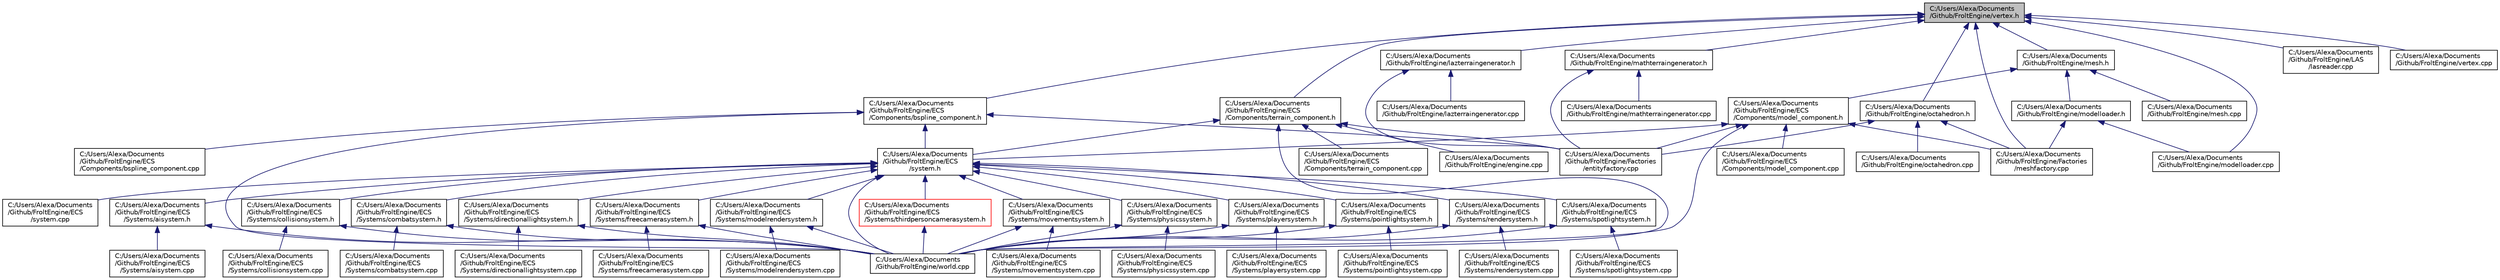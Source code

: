 digraph "C:/Users/Alexa/Documents/Github/FroltEngine/vertex.h"
{
  edge [fontname="Helvetica",fontsize="10",labelfontname="Helvetica",labelfontsize="10"];
  node [fontname="Helvetica",fontsize="10",shape=record];
  Node18 [label="C:/Users/Alexa/Documents\l/Github/FroltEngine/vertex.h",height=0.2,width=0.4,color="black", fillcolor="grey75", style="filled", fontcolor="black"];
  Node18 -> Node19 [dir="back",color="midnightblue",fontsize="10",style="solid",fontname="Helvetica"];
  Node19 [label="C:/Users/Alexa/Documents\l/Github/FroltEngine/ECS\l/Components/bspline_component.h",height=0.2,width=0.4,color="black", fillcolor="white", style="filled",URL="$bspline__component_8h.html"];
  Node19 -> Node20 [dir="back",color="midnightblue",fontsize="10",style="solid",fontname="Helvetica"];
  Node20 [label="C:/Users/Alexa/Documents\l/Github/FroltEngine/ECS\l/Components/bspline_component.cpp",height=0.2,width=0.4,color="black", fillcolor="white", style="filled",URL="$bspline__component_8cpp.html"];
  Node19 -> Node21 [dir="back",color="midnightblue",fontsize="10",style="solid",fontname="Helvetica"];
  Node21 [label="C:/Users/Alexa/Documents\l/Github/FroltEngine/ECS\l/system.h",height=0.2,width=0.4,color="black", fillcolor="white", style="filled",URL="$system_8h.html"];
  Node21 -> Node22 [dir="back",color="midnightblue",fontsize="10",style="solid",fontname="Helvetica"];
  Node22 [label="C:/Users/Alexa/Documents\l/Github/FroltEngine/ECS\l/system.cpp",height=0.2,width=0.4,color="black", fillcolor="white", style="filled",URL="$system_8cpp.html"];
  Node21 -> Node23 [dir="back",color="midnightblue",fontsize="10",style="solid",fontname="Helvetica"];
  Node23 [label="C:/Users/Alexa/Documents\l/Github/FroltEngine/ECS\l/Systems/aisystem.h",height=0.2,width=0.4,color="black", fillcolor="white", style="filled",URL="$aisystem_8h.html"];
  Node23 -> Node24 [dir="back",color="midnightblue",fontsize="10",style="solid",fontname="Helvetica"];
  Node24 [label="C:/Users/Alexa/Documents\l/Github/FroltEngine/ECS\l/Systems/aisystem.cpp",height=0.2,width=0.4,color="black", fillcolor="white", style="filled",URL="$aisystem_8cpp.html"];
  Node23 -> Node25 [dir="back",color="midnightblue",fontsize="10",style="solid",fontname="Helvetica"];
  Node25 [label="C:/Users/Alexa/Documents\l/Github/FroltEngine/world.cpp",height=0.2,width=0.4,color="black", fillcolor="white", style="filled",URL="$world_8cpp.html"];
  Node21 -> Node26 [dir="back",color="midnightblue",fontsize="10",style="solid",fontname="Helvetica"];
  Node26 [label="C:/Users/Alexa/Documents\l/Github/FroltEngine/ECS\l/Systems/collisionsystem.h",height=0.2,width=0.4,color="black", fillcolor="white", style="filled",URL="$collisionsystem_8h.html"];
  Node26 -> Node27 [dir="back",color="midnightblue",fontsize="10",style="solid",fontname="Helvetica"];
  Node27 [label="C:/Users/Alexa/Documents\l/Github/FroltEngine/ECS\l/Systems/collisionsystem.cpp",height=0.2,width=0.4,color="black", fillcolor="white", style="filled",URL="$collisionsystem_8cpp.html"];
  Node26 -> Node25 [dir="back",color="midnightblue",fontsize="10",style="solid",fontname="Helvetica"];
  Node21 -> Node28 [dir="back",color="midnightblue",fontsize="10",style="solid",fontname="Helvetica"];
  Node28 [label="C:/Users/Alexa/Documents\l/Github/FroltEngine/ECS\l/Systems/combatsystem.h",height=0.2,width=0.4,color="black", fillcolor="white", style="filled",URL="$combatsystem_8h.html"];
  Node28 -> Node29 [dir="back",color="midnightblue",fontsize="10",style="solid",fontname="Helvetica"];
  Node29 [label="C:/Users/Alexa/Documents\l/Github/FroltEngine/ECS\l/Systems/combatsystem.cpp",height=0.2,width=0.4,color="black", fillcolor="white", style="filled",URL="$combatsystem_8cpp.html"];
  Node28 -> Node25 [dir="back",color="midnightblue",fontsize="10",style="solid",fontname="Helvetica"];
  Node21 -> Node30 [dir="back",color="midnightblue",fontsize="10",style="solid",fontname="Helvetica"];
  Node30 [label="C:/Users/Alexa/Documents\l/Github/FroltEngine/ECS\l/Systems/directionallightsystem.h",height=0.2,width=0.4,color="black", fillcolor="white", style="filled",URL="$directionallightsystem_8h.html"];
  Node30 -> Node31 [dir="back",color="midnightblue",fontsize="10",style="solid",fontname="Helvetica"];
  Node31 [label="C:/Users/Alexa/Documents\l/Github/FroltEngine/ECS\l/Systems/directionallightsystem.cpp",height=0.2,width=0.4,color="black", fillcolor="white", style="filled",URL="$directionallightsystem_8cpp.html"];
  Node30 -> Node25 [dir="back",color="midnightblue",fontsize="10",style="solid",fontname="Helvetica"];
  Node21 -> Node32 [dir="back",color="midnightblue",fontsize="10",style="solid",fontname="Helvetica"];
  Node32 [label="C:/Users/Alexa/Documents\l/Github/FroltEngine/ECS\l/Systems/freecamerasystem.h",height=0.2,width=0.4,color="black", fillcolor="white", style="filled",URL="$freecamerasystem_8h.html"];
  Node32 -> Node33 [dir="back",color="midnightblue",fontsize="10",style="solid",fontname="Helvetica"];
  Node33 [label="C:/Users/Alexa/Documents\l/Github/FroltEngine/ECS\l/Systems/freecamerasystem.cpp",height=0.2,width=0.4,color="black", fillcolor="white", style="filled",URL="$freecamerasystem_8cpp.html"];
  Node32 -> Node25 [dir="back",color="midnightblue",fontsize="10",style="solid",fontname="Helvetica"];
  Node21 -> Node34 [dir="back",color="midnightblue",fontsize="10",style="solid",fontname="Helvetica"];
  Node34 [label="C:/Users/Alexa/Documents\l/Github/FroltEngine/ECS\l/Systems/modelrendersystem.h",height=0.2,width=0.4,color="black", fillcolor="white", style="filled",URL="$modelrendersystem_8h.html"];
  Node34 -> Node35 [dir="back",color="midnightblue",fontsize="10",style="solid",fontname="Helvetica"];
  Node35 [label="C:/Users/Alexa/Documents\l/Github/FroltEngine/ECS\l/Systems/modelrendersystem.cpp",height=0.2,width=0.4,color="black", fillcolor="white", style="filled",URL="$modelrendersystem_8cpp.html"];
  Node34 -> Node25 [dir="back",color="midnightblue",fontsize="10",style="solid",fontname="Helvetica"];
  Node21 -> Node36 [dir="back",color="midnightblue",fontsize="10",style="solid",fontname="Helvetica"];
  Node36 [label="C:/Users/Alexa/Documents\l/Github/FroltEngine/ECS\l/Systems/movementsystem.h",height=0.2,width=0.4,color="black", fillcolor="white", style="filled",URL="$movementsystem_8h.html"];
  Node36 -> Node37 [dir="back",color="midnightblue",fontsize="10",style="solid",fontname="Helvetica"];
  Node37 [label="C:/Users/Alexa/Documents\l/Github/FroltEngine/ECS\l/Systems/movementsystem.cpp",height=0.2,width=0.4,color="black", fillcolor="white", style="filled",URL="$movementsystem_8cpp.html"];
  Node36 -> Node25 [dir="back",color="midnightblue",fontsize="10",style="solid",fontname="Helvetica"];
  Node21 -> Node38 [dir="back",color="midnightblue",fontsize="10",style="solid",fontname="Helvetica"];
  Node38 [label="C:/Users/Alexa/Documents\l/Github/FroltEngine/ECS\l/Systems/physicssystem.h",height=0.2,width=0.4,color="black", fillcolor="white", style="filled",URL="$physicssystem_8h.html"];
  Node38 -> Node39 [dir="back",color="midnightblue",fontsize="10",style="solid",fontname="Helvetica"];
  Node39 [label="C:/Users/Alexa/Documents\l/Github/FroltEngine/ECS\l/Systems/physicssystem.cpp",height=0.2,width=0.4,color="black", fillcolor="white", style="filled",URL="$physicssystem_8cpp.html"];
  Node38 -> Node25 [dir="back",color="midnightblue",fontsize="10",style="solid",fontname="Helvetica"];
  Node21 -> Node40 [dir="back",color="midnightblue",fontsize="10",style="solid",fontname="Helvetica"];
  Node40 [label="C:/Users/Alexa/Documents\l/Github/FroltEngine/ECS\l/Systems/playersystem.h",height=0.2,width=0.4,color="black", fillcolor="white", style="filled",URL="$playersystem_8h.html"];
  Node40 -> Node41 [dir="back",color="midnightblue",fontsize="10",style="solid",fontname="Helvetica"];
  Node41 [label="C:/Users/Alexa/Documents\l/Github/FroltEngine/ECS\l/Systems/playersystem.cpp",height=0.2,width=0.4,color="black", fillcolor="white", style="filled",URL="$playersystem_8cpp.html"];
  Node40 -> Node25 [dir="back",color="midnightblue",fontsize="10",style="solid",fontname="Helvetica"];
  Node21 -> Node42 [dir="back",color="midnightblue",fontsize="10",style="solid",fontname="Helvetica"];
  Node42 [label="C:/Users/Alexa/Documents\l/Github/FroltEngine/ECS\l/Systems/pointlightsystem.h",height=0.2,width=0.4,color="black", fillcolor="white", style="filled",URL="$pointlightsystem_8h.html"];
  Node42 -> Node43 [dir="back",color="midnightblue",fontsize="10",style="solid",fontname="Helvetica"];
  Node43 [label="C:/Users/Alexa/Documents\l/Github/FroltEngine/ECS\l/Systems/pointlightsystem.cpp",height=0.2,width=0.4,color="black", fillcolor="white", style="filled",URL="$pointlightsystem_8cpp.html"];
  Node42 -> Node25 [dir="back",color="midnightblue",fontsize="10",style="solid",fontname="Helvetica"];
  Node21 -> Node44 [dir="back",color="midnightblue",fontsize="10",style="solid",fontname="Helvetica"];
  Node44 [label="C:/Users/Alexa/Documents\l/Github/FroltEngine/ECS\l/Systems/rendersystem.h",height=0.2,width=0.4,color="black", fillcolor="white", style="filled",URL="$rendersystem_8h.html"];
  Node44 -> Node45 [dir="back",color="midnightblue",fontsize="10",style="solid",fontname="Helvetica"];
  Node45 [label="C:/Users/Alexa/Documents\l/Github/FroltEngine/ECS\l/Systems/rendersystem.cpp",height=0.2,width=0.4,color="black", fillcolor="white", style="filled",URL="$rendersystem_8cpp.html"];
  Node44 -> Node25 [dir="back",color="midnightblue",fontsize="10",style="solid",fontname="Helvetica"];
  Node21 -> Node46 [dir="back",color="midnightblue",fontsize="10",style="solid",fontname="Helvetica"];
  Node46 [label="C:/Users/Alexa/Documents\l/Github/FroltEngine/ECS\l/Systems/spotlightsystem.h",height=0.2,width=0.4,color="black", fillcolor="white", style="filled",URL="$spotlightsystem_8h.html"];
  Node46 -> Node47 [dir="back",color="midnightblue",fontsize="10",style="solid",fontname="Helvetica"];
  Node47 [label="C:/Users/Alexa/Documents\l/Github/FroltEngine/ECS\l/Systems/spotlightsystem.cpp",height=0.2,width=0.4,color="black", fillcolor="white", style="filled",URL="$spotlightsystem_8cpp.html"];
  Node46 -> Node25 [dir="back",color="midnightblue",fontsize="10",style="solid",fontname="Helvetica"];
  Node21 -> Node48 [dir="back",color="midnightblue",fontsize="10",style="solid",fontname="Helvetica"];
  Node48 [label="C:/Users/Alexa/Documents\l/Github/FroltEngine/ECS\l/Systems/thirdpersoncamerasystem.h",height=0.2,width=0.4,color="red", fillcolor="white", style="filled",URL="$thirdpersoncamerasystem_8h.html"];
  Node48 -> Node25 [dir="back",color="midnightblue",fontsize="10",style="solid",fontname="Helvetica"];
  Node21 -> Node25 [dir="back",color="midnightblue",fontsize="10",style="solid",fontname="Helvetica"];
  Node19 -> Node50 [dir="back",color="midnightblue",fontsize="10",style="solid",fontname="Helvetica"];
  Node50 [label="C:/Users/Alexa/Documents\l/Github/FroltEngine/Factories\l/entityfactory.cpp",height=0.2,width=0.4,color="black", fillcolor="white", style="filled",URL="$entityfactory_8cpp.html"];
  Node19 -> Node25 [dir="back",color="midnightblue",fontsize="10",style="solid",fontname="Helvetica"];
  Node18 -> Node51 [dir="back",color="midnightblue",fontsize="10",style="solid",fontname="Helvetica"];
  Node51 [label="C:/Users/Alexa/Documents\l/Github/FroltEngine/ECS\l/Components/terrain_component.h",height=0.2,width=0.4,color="black", fillcolor="white", style="filled",URL="$terrain__component_8h.html"];
  Node51 -> Node52 [dir="back",color="midnightblue",fontsize="10",style="solid",fontname="Helvetica"];
  Node52 [label="C:/Users/Alexa/Documents\l/Github/FroltEngine/ECS\l/Components/terrain_component.cpp",height=0.2,width=0.4,color="black", fillcolor="white", style="filled",URL="$terrain__component_8cpp.html"];
  Node51 -> Node21 [dir="back",color="midnightblue",fontsize="10",style="solid",fontname="Helvetica"];
  Node51 -> Node53 [dir="back",color="midnightblue",fontsize="10",style="solid",fontname="Helvetica"];
  Node53 [label="C:/Users/Alexa/Documents\l/Github/FroltEngine/engine.cpp",height=0.2,width=0.4,color="black", fillcolor="white", style="filled",URL="$engine_8cpp.html"];
  Node51 -> Node50 [dir="back",color="midnightblue",fontsize="10",style="solid",fontname="Helvetica"];
  Node51 -> Node25 [dir="back",color="midnightblue",fontsize="10",style="solid",fontname="Helvetica"];
  Node18 -> Node54 [dir="back",color="midnightblue",fontsize="10",style="solid",fontname="Helvetica"];
  Node54 [label="C:/Users/Alexa/Documents\l/Github/FroltEngine/Factories\l/meshfactory.cpp",height=0.2,width=0.4,color="black", fillcolor="white", style="filled",URL="$meshfactory_8cpp.html"];
  Node18 -> Node55 [dir="back",color="midnightblue",fontsize="10",style="solid",fontname="Helvetica"];
  Node55 [label="C:/Users/Alexa/Documents\l/Github/FroltEngine/LAS\l/lasreader.cpp",height=0.2,width=0.4,color="black", fillcolor="white", style="filled",URL="$lasreader_8cpp.html"];
  Node18 -> Node56 [dir="back",color="midnightblue",fontsize="10",style="solid",fontname="Helvetica"];
  Node56 [label="C:/Users/Alexa/Documents\l/Github/FroltEngine/lazterraingenerator.h",height=0.2,width=0.4,color="black", fillcolor="white", style="filled",URL="$lazterraingenerator_8h.html"];
  Node56 -> Node50 [dir="back",color="midnightblue",fontsize="10",style="solid",fontname="Helvetica"];
  Node56 -> Node57 [dir="back",color="midnightblue",fontsize="10",style="solid",fontname="Helvetica"];
  Node57 [label="C:/Users/Alexa/Documents\l/Github/FroltEngine/lazterraingenerator.cpp",height=0.2,width=0.4,color="black", fillcolor="white", style="filled",URL="$lazterraingenerator_8cpp.html"];
  Node18 -> Node58 [dir="back",color="midnightblue",fontsize="10",style="solid",fontname="Helvetica"];
  Node58 [label="C:/Users/Alexa/Documents\l/Github/FroltEngine/mathterraingenerator.h",height=0.2,width=0.4,color="black", fillcolor="white", style="filled",URL="$mathterraingenerator_8h.html"];
  Node58 -> Node50 [dir="back",color="midnightblue",fontsize="10",style="solid",fontname="Helvetica"];
  Node58 -> Node59 [dir="back",color="midnightblue",fontsize="10",style="solid",fontname="Helvetica"];
  Node59 [label="C:/Users/Alexa/Documents\l/Github/FroltEngine/mathterraingenerator.cpp",height=0.2,width=0.4,color="black", fillcolor="white", style="filled",URL="$mathterraingenerator_8cpp.html"];
  Node18 -> Node60 [dir="back",color="midnightblue",fontsize="10",style="solid",fontname="Helvetica"];
  Node60 [label="C:/Users/Alexa/Documents\l/Github/FroltEngine/mesh.h",height=0.2,width=0.4,color="black", fillcolor="white", style="filled",URL="$mesh_8h.html"];
  Node60 -> Node61 [dir="back",color="midnightblue",fontsize="10",style="solid",fontname="Helvetica"];
  Node61 [label="C:/Users/Alexa/Documents\l/Github/FroltEngine/ECS\l/Components/model_component.h",height=0.2,width=0.4,color="black", fillcolor="white", style="filled",URL="$model__component_8h.html"];
  Node61 -> Node62 [dir="back",color="midnightblue",fontsize="10",style="solid",fontname="Helvetica"];
  Node62 [label="C:/Users/Alexa/Documents\l/Github/FroltEngine/ECS\l/Components/model_component.cpp",height=0.2,width=0.4,color="black", fillcolor="white", style="filled",URL="$model__component_8cpp.html"];
  Node61 -> Node21 [dir="back",color="midnightblue",fontsize="10",style="solid",fontname="Helvetica"];
  Node61 -> Node50 [dir="back",color="midnightblue",fontsize="10",style="solid",fontname="Helvetica"];
  Node61 -> Node54 [dir="back",color="midnightblue",fontsize="10",style="solid",fontname="Helvetica"];
  Node61 -> Node25 [dir="back",color="midnightblue",fontsize="10",style="solid",fontname="Helvetica"];
  Node60 -> Node63 [dir="back",color="midnightblue",fontsize="10",style="solid",fontname="Helvetica"];
  Node63 [label="C:/Users/Alexa/Documents\l/Github/FroltEngine/mesh.cpp",height=0.2,width=0.4,color="black", fillcolor="white", style="filled",URL="$mesh_8cpp.html"];
  Node60 -> Node64 [dir="back",color="midnightblue",fontsize="10",style="solid",fontname="Helvetica"];
  Node64 [label="C:/Users/Alexa/Documents\l/Github/FroltEngine/modelloader.h",height=0.2,width=0.4,color="black", fillcolor="white", style="filled",URL="$modelloader_8h.html"];
  Node64 -> Node54 [dir="back",color="midnightblue",fontsize="10",style="solid",fontname="Helvetica"];
  Node64 -> Node65 [dir="back",color="midnightblue",fontsize="10",style="solid",fontname="Helvetica"];
  Node65 [label="C:/Users/Alexa/Documents\l/Github/FroltEngine/modelloader.cpp",height=0.2,width=0.4,color="black", fillcolor="white", style="filled",URL="$modelloader_8cpp.html"];
  Node18 -> Node65 [dir="back",color="midnightblue",fontsize="10",style="solid",fontname="Helvetica"];
  Node18 -> Node66 [dir="back",color="midnightblue",fontsize="10",style="solid",fontname="Helvetica"];
  Node66 [label="C:/Users/Alexa/Documents\l/Github/FroltEngine/octahedron.h",height=0.2,width=0.4,color="black", fillcolor="white", style="filled",URL="$octahedron_8h.html"];
  Node66 -> Node50 [dir="back",color="midnightblue",fontsize="10",style="solid",fontname="Helvetica"];
  Node66 -> Node54 [dir="back",color="midnightblue",fontsize="10",style="solid",fontname="Helvetica"];
  Node66 -> Node67 [dir="back",color="midnightblue",fontsize="10",style="solid",fontname="Helvetica"];
  Node67 [label="C:/Users/Alexa/Documents\l/Github/FroltEngine/octahedron.cpp",height=0.2,width=0.4,color="black", fillcolor="white", style="filled",URL="$octahedron_8cpp.html"];
  Node18 -> Node68 [dir="back",color="midnightblue",fontsize="10",style="solid",fontname="Helvetica"];
  Node68 [label="C:/Users/Alexa/Documents\l/Github/FroltEngine/vertex.cpp",height=0.2,width=0.4,color="black", fillcolor="white", style="filled",URL="$vertex_8cpp.html"];
}
